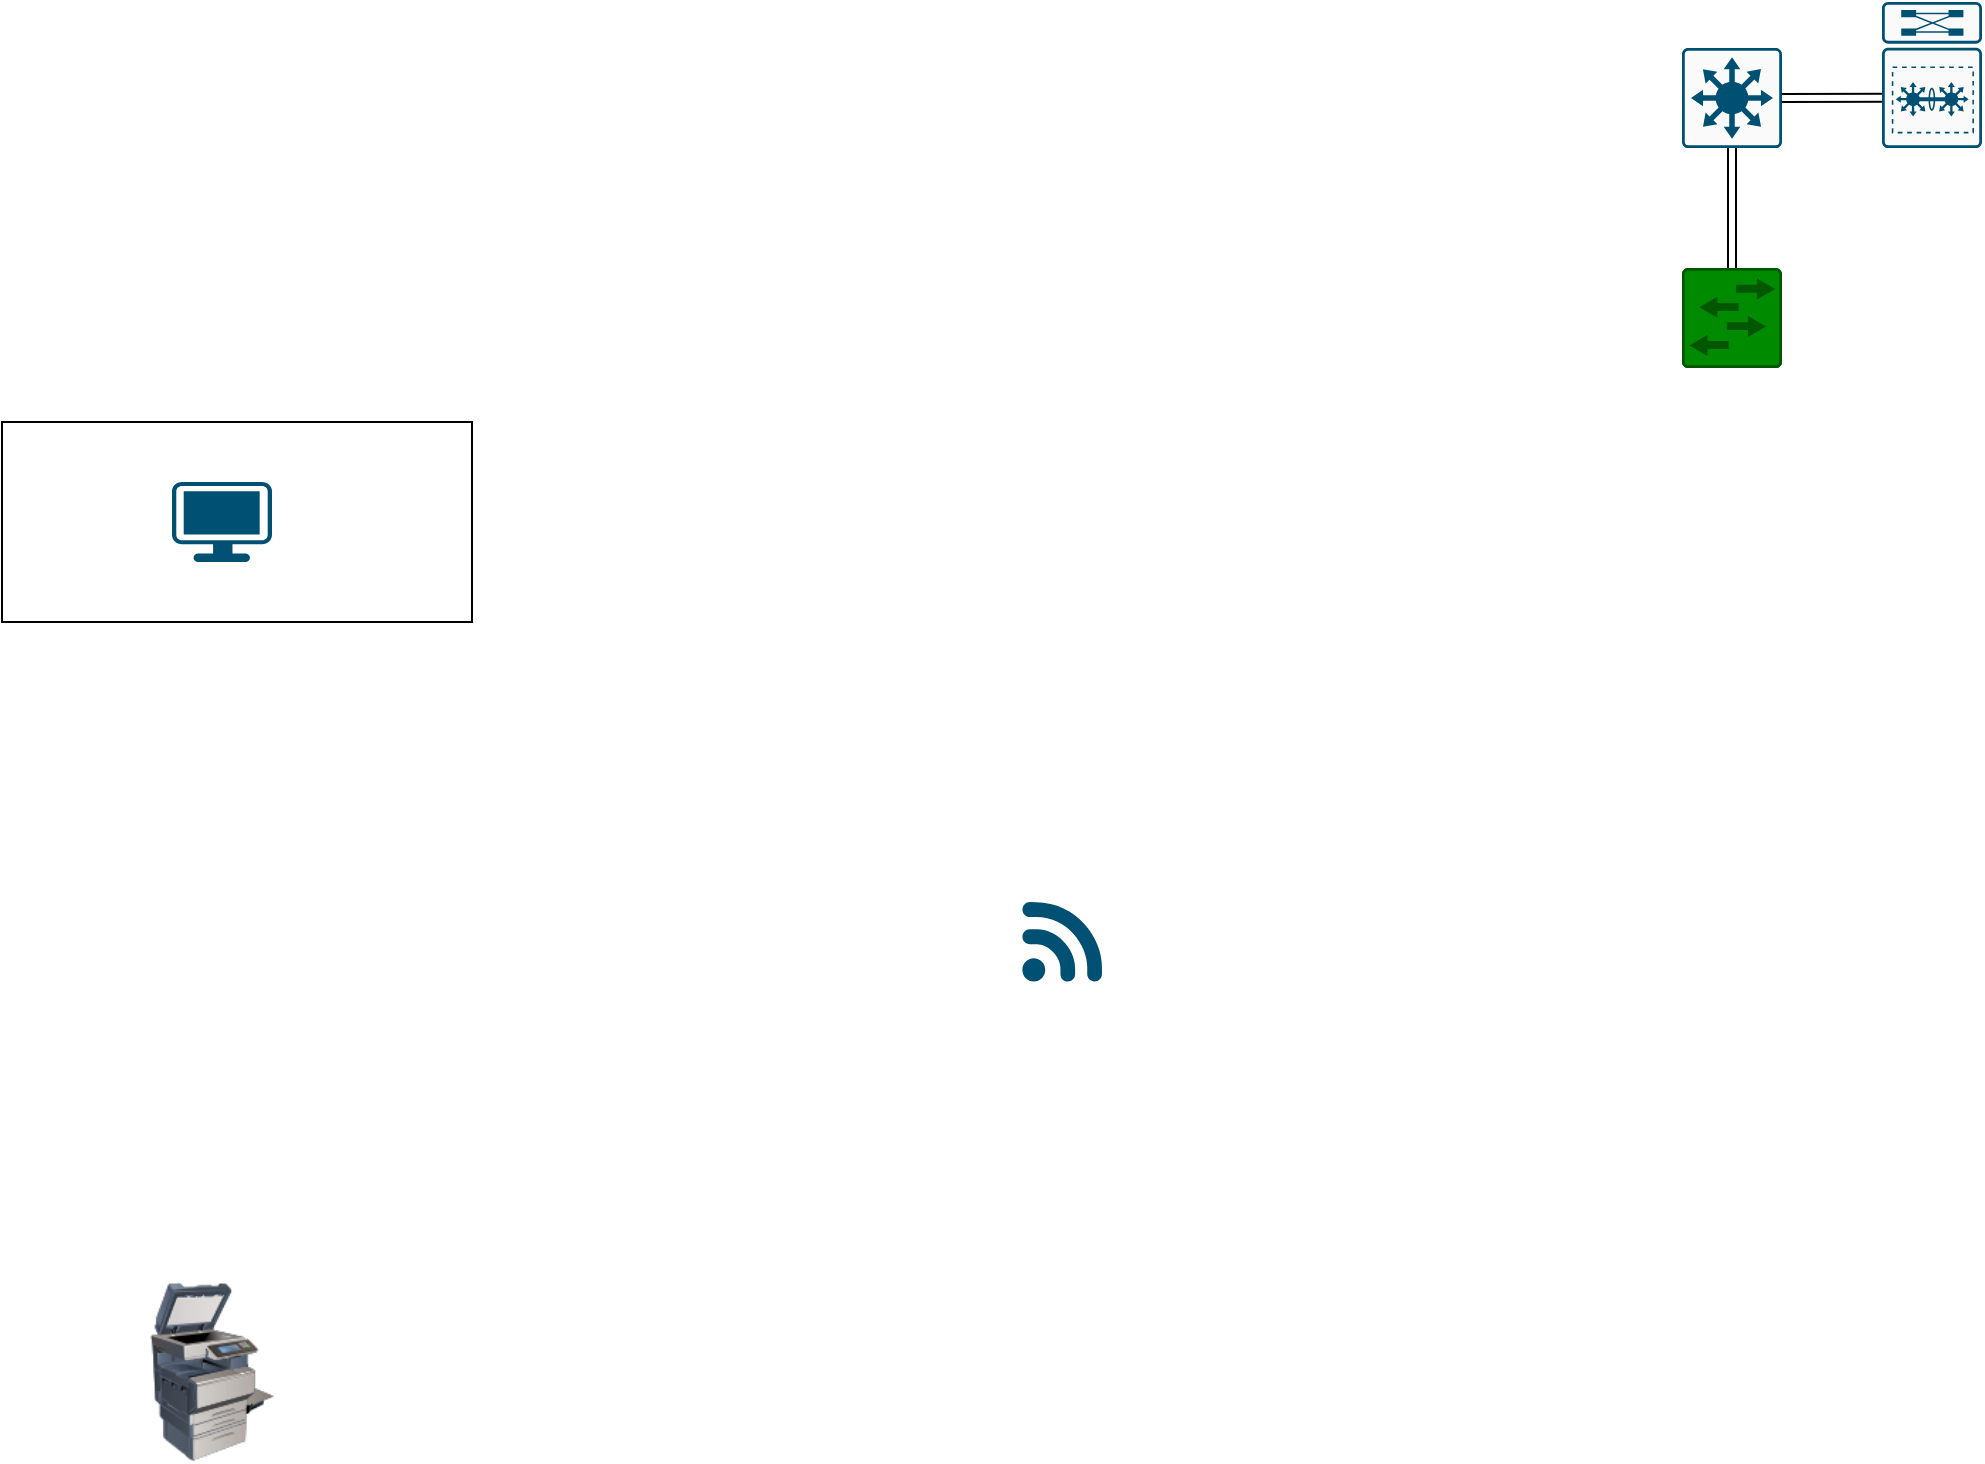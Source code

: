 <mxfile version="13.5.1" type="github">
  <diagram id="Ht1M8jgEwFfnCIfOTk4-" name="Page-1">
    <mxGraphModel dx="1483" dy="834" grid="1" gridSize="10" guides="1" tooltips="1" connect="1" arrows="1" fold="1" page="1" pageScale="1" pageWidth="1169" pageHeight="827" math="0" shadow="0">
      <root>
        <mxCell id="0" />
        <mxCell id="1" parent="0" />
        <mxCell id="IyRs7n4xf-Tw-_JyTJ-p-27" value="" style="whiteSpace=wrap;html=1;" vertex="1" parent="1">
          <mxGeometry x="90" y="240" width="235" height="100" as="geometry" />
        </mxCell>
        <mxCell id="IyRs7n4xf-Tw-_JyTJ-p-17" style="edgeStyle=none;shape=link;rounded=0;orthogonalLoop=1;jettySize=auto;html=1;exitX=1;exitY=0.5;exitDx=0;exitDy=0;exitPerimeter=0;entryX=0.074;entryY=0.656;entryDx=0;entryDy=0;entryPerimeter=0;" edge="1" parent="1" source="IyRs7n4xf-Tw-_JyTJ-p-3" target="IyRs7n4xf-Tw-_JyTJ-p-13">
          <mxGeometry relative="1" as="geometry" />
        </mxCell>
        <mxCell id="IyRs7n4xf-Tw-_JyTJ-p-3" value="" style="points=[[0.015,0.015,0],[0.985,0.015,0],[0.985,0.985,0],[0.015,0.985,0],[0.25,0,0],[0.5,0,0],[0.75,0,0],[1,0.25,0],[1,0.5,0],[1,0.75,0],[0.75,1,0],[0.5,1,0],[0.25,1,0],[0,0.75,0],[0,0.5,0],[0,0.25,0]];verticalLabelPosition=bottom;html=1;verticalAlign=top;aspect=fixed;align=center;pointerEvents=1;shape=mxgraph.cisco19.rect;prIcon=l3_switch;fillColor=#FAFAFA;strokeColor=#005073;" vertex="1" parent="1">
          <mxGeometry x="930" y="53" width="50" height="50" as="geometry" />
        </mxCell>
        <mxCell id="IyRs7n4xf-Tw-_JyTJ-p-12" style="edgeStyle=none;shape=link;rounded=0;orthogonalLoop=1;jettySize=auto;html=1;exitX=0.5;exitY=0;exitDx=0;exitDy=0;exitPerimeter=0;entryX=0.5;entryY=1;entryDx=0;entryDy=0;entryPerimeter=0;" edge="1" parent="1" source="IyRs7n4xf-Tw-_JyTJ-p-5" target="IyRs7n4xf-Tw-_JyTJ-p-3">
          <mxGeometry relative="1" as="geometry" />
        </mxCell>
        <mxCell id="IyRs7n4xf-Tw-_JyTJ-p-5" value="" style="points=[[0.015,0.015,0],[0.985,0.015,0],[0.985,0.985,0],[0.015,0.985,0],[0.25,0,0],[0.5,0,0],[0.75,0,0],[1,0.25,0],[1,0.5,0],[1,0.75,0],[0.75,1,0],[0.5,1,0],[0.25,1,0],[0,0.75,0],[0,0.5,0],[0,0.25,0]];verticalLabelPosition=bottom;html=1;verticalAlign=top;aspect=fixed;align=center;pointerEvents=1;shape=mxgraph.cisco19.rect;prIcon=l2_switch;fillColor=#008a00;strokeColor=#005700;fontColor=#ffffff;" vertex="1" parent="1">
          <mxGeometry x="930" y="163" width="50" height="50" as="geometry" />
        </mxCell>
        <mxCell id="IyRs7n4xf-Tw-_JyTJ-p-13" value="" style="points=[[0.015,0.015,0],[0.985,0.015,0],[0.985,0.985,0],[0.015,0.985,0],[0.25,0,0],[0.5,0,0],[0.75,0,0],[1,0.25,0],[1,0.5,0],[1,0.75,0],[0.75,1,0],[0.5,1,0],[0.25,1,0],[0,0.75,0],[0,0.5,0],[0,0.25,0]];verticalLabelPosition=bottom;html=1;verticalAlign=top;aspect=fixed;align=center;pointerEvents=1;shape=mxgraph.cisco19.rect;prIcon=6500_vss;fillColor=#FAFAFA;strokeColor=#005073;" vertex="1" parent="1">
          <mxGeometry x="1030" y="30" width="50" height="73" as="geometry" />
        </mxCell>
        <mxCell id="IyRs7n4xf-Tw-_JyTJ-p-19" value="" style="points=[[0.03,0.03,0],[0.5,0,0],[0.97,0.03,0],[1,0.4,0],[0.97,0.745,0],[0.5,1,0],[0.03,0.745,0],[0,0.4,0]];verticalLabelPosition=bottom;html=1;verticalAlign=top;aspect=fixed;align=center;pointerEvents=1;shape=mxgraph.cisco19.workstation;fillColor=#005073;strokeColor=none;" vertex="1" parent="1">
          <mxGeometry x="175" y="270" width="50" height="40" as="geometry" />
        </mxCell>
        <mxCell id="IyRs7n4xf-Tw-_JyTJ-p-20" value="" style="points=[[0.005,0.09,0],[0.08,0,0],[0.76,0.25,0],[1,0.92,0],[0.91,0.995,0],[0.57,0.995,0],[0.045,0.955,0],[0.005,0.43,0]];verticalLabelPosition=bottom;html=1;verticalAlign=top;aspect=fixed;align=center;pointerEvents=1;shape=mxgraph.cisco19.3g_4g_indicator;fillColor=#005073;strokeColor=none;" vertex="1" parent="1">
          <mxGeometry x="600" y="480" width="40" height="40" as="geometry" />
        </mxCell>
        <mxCell id="IyRs7n4xf-Tw-_JyTJ-p-23" value="" style="image;html=1;image=img/lib/clip_art/computers/Printer_Commercial_128x128.png" vertex="1" parent="1">
          <mxGeometry x="150" y="670" width="90" height="90" as="geometry" />
        </mxCell>
      </root>
    </mxGraphModel>
  </diagram>
</mxfile>
